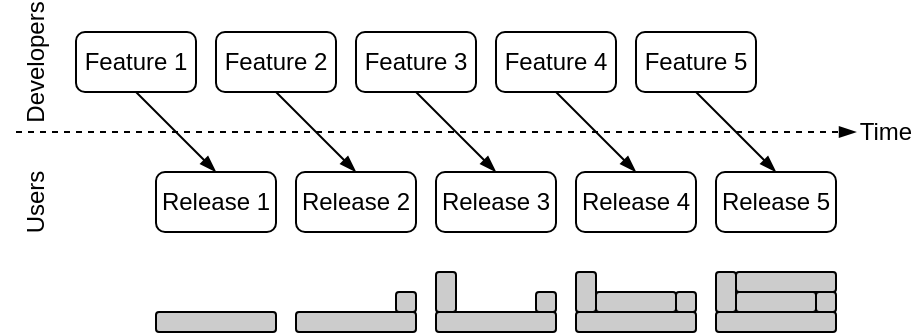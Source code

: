 <mxfile version="21.0.10" type="google"><diagram name="Page-1" id="Ip-gulblP3sCCcIA5ejW"><mxGraphModel grid="1" page="1" gridSize="10" guides="1" tooltips="1" connect="1" arrows="1" fold="1" pageScale="1" pageWidth="850" pageHeight="1100" math="0" shadow="0"><root><mxCell id="0"/><mxCell id="1" parent="0"/><mxCell id="xSL1_1yQcijbBcvqWx7T-1" value="" style="endArrow=blockThin;dashed=1;html=1;rounded=0;endFill=1;entryX=0;entryY=0.5;entryDx=0;entryDy=0;" edge="1" parent="1" target="xSL1_1yQcijbBcvqWx7T-5"><mxGeometry width="50" height="50" relative="1" as="geometry"><mxPoint x="290" y="280" as="sourcePoint"/><mxPoint x="640" y="280" as="targetPoint"/></mxGeometry></mxCell><mxCell id="xSL1_1yQcijbBcvqWx7T-2" value="Feature 1" style="rounded=1;whiteSpace=wrap;html=1;" vertex="1" parent="1"><mxGeometry x="320" y="230" width="60" height="30" as="geometry"/></mxCell><mxCell id="xSL1_1yQcijbBcvqWx7T-5" value="Time" style="text;html=1;strokeColor=none;fillColor=none;align=center;verticalAlign=middle;whiteSpace=wrap;rounded=0;" vertex="1" parent="1"><mxGeometry x="710" y="270" width="30" height="20" as="geometry"/></mxCell><mxCell id="xSL1_1yQcijbBcvqWx7T-6" value="Feature 3" style="rounded=1;whiteSpace=wrap;html=1;" vertex="1" parent="1"><mxGeometry x="460" y="230" width="60" height="30" as="geometry"/></mxCell><mxCell id="xSL1_1yQcijbBcvqWx7T-7" value="Feature 2" style="rounded=1;whiteSpace=wrap;html=1;" vertex="1" parent="1"><mxGeometry x="390" y="230" width="60" height="30" as="geometry"/></mxCell><mxCell id="xSL1_1yQcijbBcvqWx7T-8" value="Feature 4" style="rounded=1;whiteSpace=wrap;html=1;" vertex="1" parent="1"><mxGeometry x="530" y="230" width="60" height="30" as="geometry"/></mxCell><mxCell id="xSL1_1yQcijbBcvqWx7T-9" value="Feature 5" style="rounded=1;whiteSpace=wrap;html=1;" vertex="1" parent="1"><mxGeometry x="600" y="230" width="60" height="30" as="geometry"/></mxCell><mxCell id="xSL1_1yQcijbBcvqWx7T-10" value="Developers" style="text;html=1;strokeColor=none;fillColor=none;align=center;verticalAlign=middle;whiteSpace=wrap;rounded=0;rotation=-90;" vertex="1" parent="1"><mxGeometry x="270" y="240" width="60" height="10" as="geometry"/></mxCell><mxCell id="xSL1_1yQcijbBcvqWx7T-11" value="Users" style="text;html=1;strokeColor=none;fillColor=none;align=center;verticalAlign=middle;whiteSpace=wrap;rounded=0;rotation=-90;" vertex="1" parent="1"><mxGeometry x="270" y="310" width="60" height="10" as="geometry"/></mxCell><mxCell id="xSL1_1yQcijbBcvqWx7T-12" value="Release 1" style="rounded=1;whiteSpace=wrap;html=1;" vertex="1" parent="1"><mxGeometry x="360" y="300" width="60" height="30" as="geometry"/></mxCell><mxCell id="xSL1_1yQcijbBcvqWx7T-16" value="Release 2" style="rounded=1;whiteSpace=wrap;html=1;" vertex="1" parent="1"><mxGeometry x="430" y="300" width="60" height="30" as="geometry"/></mxCell><mxCell id="xSL1_1yQcijbBcvqWx7T-17" value="Release 4" style="rounded=1;whiteSpace=wrap;html=1;" vertex="1" parent="1"><mxGeometry x="570" y="300" width="60" height="30" as="geometry"/></mxCell><mxCell id="xSL1_1yQcijbBcvqWx7T-18" value="Release 3" style="rounded=1;whiteSpace=wrap;html=1;" vertex="1" parent="1"><mxGeometry x="500" y="300" width="60" height="30" as="geometry"/></mxCell><mxCell id="xSL1_1yQcijbBcvqWx7T-19" value="Release 5" style="rounded=1;whiteSpace=wrap;html=1;" vertex="1" parent="1"><mxGeometry x="640" y="300" width="60" height="30" as="geometry"/></mxCell><mxCell id="xSL1_1yQcijbBcvqWx7T-20" value="" style="endArrow=blockThin;html=1;rounded=0;exitX=0.5;exitY=1;exitDx=0;exitDy=0;entryX=0.5;entryY=0;entryDx=0;entryDy=0;endFill=1;" edge="1" parent="1" source="xSL1_1yQcijbBcvqWx7T-2" target="xSL1_1yQcijbBcvqWx7T-12"><mxGeometry width="50" height="50" relative="1" as="geometry"><mxPoint x="450" y="320" as="sourcePoint"/><mxPoint x="500" y="270" as="targetPoint"/></mxGeometry></mxCell><mxCell id="xSL1_1yQcijbBcvqWx7T-21" value="" style="endArrow=blockThin;html=1;rounded=0;exitX=0.5;exitY=1;exitDx=0;exitDy=0;entryX=0.5;entryY=0;entryDx=0;entryDy=0;endFill=1;" edge="1" parent="1"><mxGeometry width="50" height="50" relative="1" as="geometry"><mxPoint x="420" y="260" as="sourcePoint"/><mxPoint x="460" y="300" as="targetPoint"/></mxGeometry></mxCell><mxCell id="xSL1_1yQcijbBcvqWx7T-22" value="" style="endArrow=blockThin;html=1;rounded=0;exitX=0.5;exitY=1;exitDx=0;exitDy=0;entryX=0.5;entryY=0;entryDx=0;entryDy=0;endFill=1;" edge="1" parent="1"><mxGeometry width="50" height="50" relative="1" as="geometry"><mxPoint x="490" y="260" as="sourcePoint"/><mxPoint x="530" y="300" as="targetPoint"/></mxGeometry></mxCell><mxCell id="xSL1_1yQcijbBcvqWx7T-23" value="" style="endArrow=blockThin;html=1;rounded=0;exitX=0.5;exitY=1;exitDx=0;exitDy=0;entryX=0.5;entryY=0;entryDx=0;entryDy=0;endFill=1;" edge="1" parent="1"><mxGeometry width="50" height="50" relative="1" as="geometry"><mxPoint x="560" y="260" as="sourcePoint"/><mxPoint x="600" y="300" as="targetPoint"/></mxGeometry></mxCell><mxCell id="xSL1_1yQcijbBcvqWx7T-24" value="" style="endArrow=blockThin;html=1;rounded=0;exitX=0.5;exitY=1;exitDx=0;exitDy=0;entryX=0.5;entryY=0;entryDx=0;entryDy=0;endFill=1;" edge="1" parent="1"><mxGeometry width="50" height="50" relative="1" as="geometry"><mxPoint x="630" y="260" as="sourcePoint"/><mxPoint x="670" y="300" as="targetPoint"/></mxGeometry></mxCell><mxCell id="xSL1_1yQcijbBcvqWx7T-25" value="" style="rounded=1;whiteSpace=wrap;html=1;fillColor=#CCCCCC;" vertex="1" parent="1"><mxGeometry x="360" y="370" width="60" height="10" as="geometry"/></mxCell><mxCell id="xSL1_1yQcijbBcvqWx7T-32" value="" style="rounded=1;whiteSpace=wrap;html=1;fillColor=#CCCCCC;" vertex="1" parent="1"><mxGeometry x="430" y="370" width="60" height="10" as="geometry"/></mxCell><mxCell id="xSL1_1yQcijbBcvqWx7T-35" value="" style="rounded=1;whiteSpace=wrap;html=1;fillColor=#CCCCCC;" vertex="1" parent="1"><mxGeometry x="480" y="360" width="10" height="10" as="geometry"/></mxCell><mxCell id="xSL1_1yQcijbBcvqWx7T-37" value="" style="rounded=1;whiteSpace=wrap;html=1;fillColor=#CCCCCC;" vertex="1" parent="1"><mxGeometry x="500" y="370" width="60" height="10" as="geometry"/></mxCell><mxCell id="xSL1_1yQcijbBcvqWx7T-38" value="" style="rounded=1;whiteSpace=wrap;html=1;fillColor=#CCCCCC;" vertex="1" parent="1"><mxGeometry x="500" y="350" width="10" height="20" as="geometry"/></mxCell><mxCell id="xSL1_1yQcijbBcvqWx7T-40" value="" style="rounded=1;whiteSpace=wrap;html=1;fillColor=#CCCCCC;" vertex="1" parent="1"><mxGeometry x="550" y="360" width="10" height="10" as="geometry"/></mxCell><mxCell id="xSL1_1yQcijbBcvqWx7T-42" value="" style="rounded=1;whiteSpace=wrap;html=1;fillColor=#CCCCCC;" vertex="1" parent="1"><mxGeometry x="570" y="370" width="60" height="10" as="geometry"/></mxCell><mxCell id="xSL1_1yQcijbBcvqWx7T-43" value="" style="rounded=1;whiteSpace=wrap;html=1;fillColor=#CCCCCC;" vertex="1" parent="1"><mxGeometry x="570" y="350" width="10" height="20" as="geometry"/></mxCell><mxCell id="xSL1_1yQcijbBcvqWx7T-44" value="" style="rounded=1;whiteSpace=wrap;html=1;fillColor=#CCCCCC;" vertex="1" parent="1"><mxGeometry x="580" y="360" width="40" height="10" as="geometry"/></mxCell><mxCell id="xSL1_1yQcijbBcvqWx7T-45" value="" style="rounded=1;whiteSpace=wrap;html=1;fillColor=#CCCCCC;" vertex="1" parent="1"><mxGeometry x="620" y="360" width="10" height="10" as="geometry"/></mxCell><mxCell id="xSL1_1yQcijbBcvqWx7T-47" value="" style="rounded=1;whiteSpace=wrap;html=1;fillColor=#CCCCCC;" vertex="1" parent="1"><mxGeometry x="640" y="370" width="60" height="10" as="geometry"/></mxCell><mxCell id="xSL1_1yQcijbBcvqWx7T-48" value="" style="rounded=1;whiteSpace=wrap;html=1;fillColor=#CCCCCC;" vertex="1" parent="1"><mxGeometry x="640" y="350" width="10" height="20" as="geometry"/></mxCell><mxCell id="xSL1_1yQcijbBcvqWx7T-49" value="" style="rounded=1;whiteSpace=wrap;html=1;fillColor=#CCCCCC;" vertex="1" parent="1"><mxGeometry x="650" y="360" width="40" height="10" as="geometry"/></mxCell><mxCell id="xSL1_1yQcijbBcvqWx7T-50" value="" style="rounded=1;whiteSpace=wrap;html=1;fillColor=#CCCCCC;" vertex="1" parent="1"><mxGeometry x="690" y="360" width="10" height="10" as="geometry"/></mxCell><mxCell id="xSL1_1yQcijbBcvqWx7T-51" value="" style="rounded=1;whiteSpace=wrap;html=1;fillColor=#CCCCCC;" vertex="1" parent="1"><mxGeometry x="650" y="350" width="50" height="10" as="geometry"/></mxCell></root></mxGraphModel></diagram></mxfile>